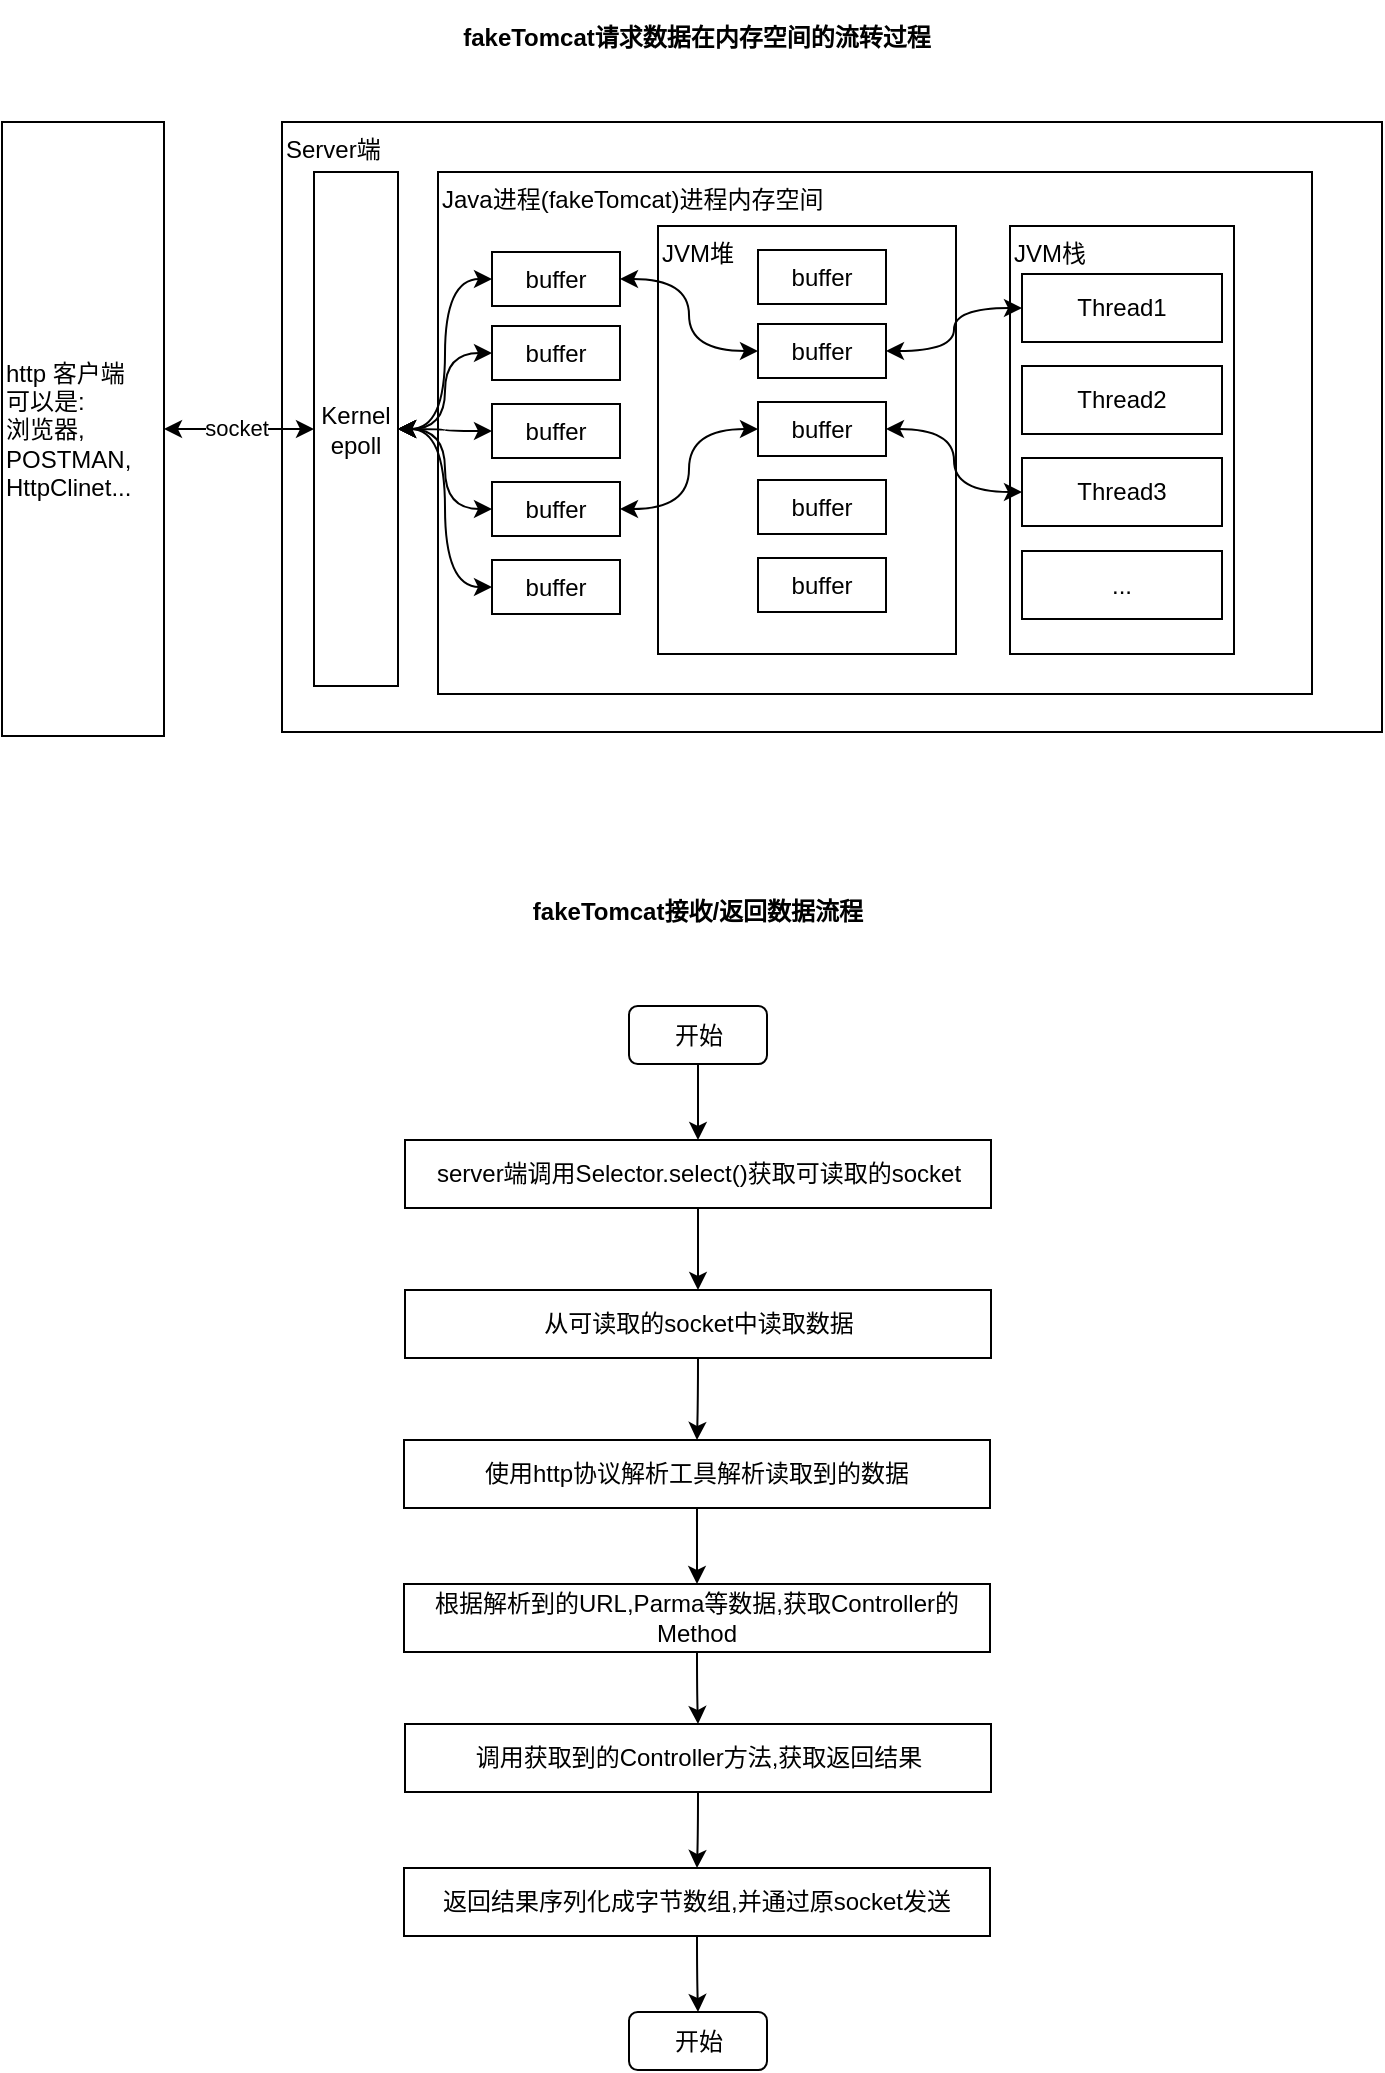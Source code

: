 <mxfile version="14.8.1" type="github">
  <diagram id="_3ZKDEy9R8XJDdYj2mkg" name="第 1 页">
    <mxGraphModel dx="951" dy="529" grid="0" gridSize="10" guides="1" tooltips="1" connect="1" arrows="1" fold="1" page="1" pageScale="1" pageWidth="827" pageHeight="1169" math="0" shadow="0">
      <root>
        <mxCell id="0" />
        <mxCell id="1" parent="0" />
        <mxCell id="GFZzpSy_-tTbSRPp0wo4-1" value="fakeTomcat请求数据在内存空间的流转过程" style="text;html=1;strokeColor=none;fillColor=none;align=center;verticalAlign=middle;whiteSpace=wrap;rounded=0;fontStyle=1" vertex="1" parent="1">
          <mxGeometry x="290" y="42" width="247" height="37" as="geometry" />
        </mxCell>
        <mxCell id="GFZzpSy_-tTbSRPp0wo4-2" value="Server端" style="rounded=0;whiteSpace=wrap;html=1;align=left;verticalAlign=top;" vertex="1" parent="1">
          <mxGeometry x="206" y="103" width="550" height="305" as="geometry" />
        </mxCell>
        <mxCell id="GFZzpSy_-tTbSRPp0wo4-5" style="edgeStyle=orthogonalEdgeStyle;rounded=0;orthogonalLoop=1;jettySize=auto;html=1;entryX=0;entryY=0.5;entryDx=0;entryDy=0;startArrow=classic;startFill=1;" edge="1" parent="1" source="GFZzpSy_-tTbSRPp0wo4-3" target="GFZzpSy_-tTbSRPp0wo4-4">
          <mxGeometry relative="1" as="geometry" />
        </mxCell>
        <mxCell id="GFZzpSy_-tTbSRPp0wo4-7" value="socket" style="edgeLabel;html=1;align=center;verticalAlign=middle;resizable=0;points=[];" vertex="1" connectable="0" parent="GFZzpSy_-tTbSRPp0wo4-5">
          <mxGeometry x="-0.049" y="1" relative="1" as="geometry">
            <mxPoint as="offset" />
          </mxGeometry>
        </mxCell>
        <mxCell id="GFZzpSy_-tTbSRPp0wo4-3" value="http 客户端&lt;br&gt;可以是:&lt;br&gt;浏览器,&lt;br&gt;POSTMAN,&lt;br&gt;HttpClinet..." style="rounded=0;whiteSpace=wrap;html=1;align=left;verticalAlign=middle;" vertex="1" parent="1">
          <mxGeometry x="66" y="103" width="81" height="307" as="geometry" />
        </mxCell>
        <mxCell id="GFZzpSy_-tTbSRPp0wo4-4" value="Kernel&lt;br&gt;epoll" style="rounded=0;whiteSpace=wrap;html=1;align=center;verticalAlign=middle;" vertex="1" parent="1">
          <mxGeometry x="222" y="128" width="42" height="257" as="geometry" />
        </mxCell>
        <mxCell id="GFZzpSy_-tTbSRPp0wo4-8" value="Java进程(fakeTomcat)进程内存空间" style="rounded=0;whiteSpace=wrap;html=1;align=left;verticalAlign=top;" vertex="1" parent="1">
          <mxGeometry x="284" y="128" width="437" height="261" as="geometry" />
        </mxCell>
        <mxCell id="GFZzpSy_-tTbSRPp0wo4-9" value="buffer" style="rounded=0;whiteSpace=wrap;html=1;align=center;verticalAlign=middle;" vertex="1" parent="1">
          <mxGeometry x="311" y="168" width="64" height="27" as="geometry" />
        </mxCell>
        <mxCell id="GFZzpSy_-tTbSRPp0wo4-11" value="buffer" style="rounded=0;whiteSpace=wrap;html=1;align=center;verticalAlign=middle;" vertex="1" parent="1">
          <mxGeometry x="311" y="205" width="64" height="27" as="geometry" />
        </mxCell>
        <mxCell id="GFZzpSy_-tTbSRPp0wo4-12" value="buffer" style="rounded=0;whiteSpace=wrap;html=1;align=center;verticalAlign=middle;" vertex="1" parent="1">
          <mxGeometry x="311" y="244" width="64" height="27" as="geometry" />
        </mxCell>
        <mxCell id="GFZzpSy_-tTbSRPp0wo4-18" style="edgeStyle=orthogonalEdgeStyle;curved=1;rounded=0;orthogonalLoop=1;jettySize=auto;html=1;entryX=1;entryY=0.5;entryDx=0;entryDy=0;startArrow=classic;startFill=1;" edge="1" parent="1" source="GFZzpSy_-tTbSRPp0wo4-13" target="GFZzpSy_-tTbSRPp0wo4-4">
          <mxGeometry relative="1" as="geometry" />
        </mxCell>
        <mxCell id="GFZzpSy_-tTbSRPp0wo4-13" value="buffer" style="rounded=0;whiteSpace=wrap;html=1;align=center;verticalAlign=middle;" vertex="1" parent="1">
          <mxGeometry x="311" y="283" width="64" height="27" as="geometry" />
        </mxCell>
        <mxCell id="GFZzpSy_-tTbSRPp0wo4-19" style="edgeStyle=orthogonalEdgeStyle;curved=1;rounded=0;orthogonalLoop=1;jettySize=auto;html=1;entryX=1;entryY=0.5;entryDx=0;entryDy=0;startArrow=classic;startFill=1;" edge="1" parent="1" source="GFZzpSy_-tTbSRPp0wo4-14" target="GFZzpSy_-tTbSRPp0wo4-4">
          <mxGeometry relative="1" as="geometry" />
        </mxCell>
        <mxCell id="GFZzpSy_-tTbSRPp0wo4-14" value="buffer" style="rounded=0;whiteSpace=wrap;html=1;align=center;verticalAlign=middle;" vertex="1" parent="1">
          <mxGeometry x="311" y="322" width="64" height="27" as="geometry" />
        </mxCell>
        <mxCell id="GFZzpSy_-tTbSRPp0wo4-15" style="edgeStyle=orthogonalEdgeStyle;rounded=0;orthogonalLoop=1;jettySize=auto;html=1;entryX=0;entryY=0.5;entryDx=0;entryDy=0;startArrow=classic;startFill=1;curved=1;" edge="1" parent="1" source="GFZzpSy_-tTbSRPp0wo4-4" target="GFZzpSy_-tTbSRPp0wo4-9">
          <mxGeometry relative="1" as="geometry" />
        </mxCell>
        <mxCell id="GFZzpSy_-tTbSRPp0wo4-16" style="edgeStyle=orthogonalEdgeStyle;curved=1;rounded=0;orthogonalLoop=1;jettySize=auto;html=1;entryX=0;entryY=0.5;entryDx=0;entryDy=0;startArrow=classic;startFill=1;" edge="1" parent="1" source="GFZzpSy_-tTbSRPp0wo4-4" target="GFZzpSy_-tTbSRPp0wo4-11">
          <mxGeometry relative="1" as="geometry" />
        </mxCell>
        <mxCell id="GFZzpSy_-tTbSRPp0wo4-17" style="edgeStyle=orthogonalEdgeStyle;curved=1;rounded=0;orthogonalLoop=1;jettySize=auto;html=1;entryX=0;entryY=0.5;entryDx=0;entryDy=0;startArrow=classic;startFill=1;" edge="1" parent="1" source="GFZzpSy_-tTbSRPp0wo4-4" target="GFZzpSy_-tTbSRPp0wo4-12">
          <mxGeometry relative="1" as="geometry" />
        </mxCell>
        <mxCell id="GFZzpSy_-tTbSRPp0wo4-20" value="JVM堆" style="rounded=0;whiteSpace=wrap;html=1;align=left;verticalAlign=top;" vertex="1" parent="1">
          <mxGeometry x="394" y="155" width="149" height="214" as="geometry" />
        </mxCell>
        <mxCell id="GFZzpSy_-tTbSRPp0wo4-21" value="buffer" style="rounded=0;whiteSpace=wrap;html=1;align=center;verticalAlign=middle;" vertex="1" parent="1">
          <mxGeometry x="444" y="167" width="64" height="27" as="geometry" />
        </mxCell>
        <mxCell id="GFZzpSy_-tTbSRPp0wo4-27" style="edgeStyle=orthogonalEdgeStyle;curved=1;rounded=0;orthogonalLoop=1;jettySize=auto;html=1;entryX=1;entryY=0.5;entryDx=0;entryDy=0;startArrow=classic;startFill=1;" edge="1" parent="1" source="GFZzpSy_-tTbSRPp0wo4-22" target="GFZzpSy_-tTbSRPp0wo4-9">
          <mxGeometry relative="1" as="geometry" />
        </mxCell>
        <mxCell id="GFZzpSy_-tTbSRPp0wo4-22" value="buffer" style="rounded=0;whiteSpace=wrap;html=1;align=center;verticalAlign=middle;" vertex="1" parent="1">
          <mxGeometry x="444" y="204" width="64" height="27" as="geometry" />
        </mxCell>
        <mxCell id="GFZzpSy_-tTbSRPp0wo4-28" style="edgeStyle=orthogonalEdgeStyle;curved=1;rounded=0;orthogonalLoop=1;jettySize=auto;html=1;entryX=1;entryY=0.5;entryDx=0;entryDy=0;startArrow=classic;startFill=1;" edge="1" parent="1" source="GFZzpSy_-tTbSRPp0wo4-23" target="GFZzpSy_-tTbSRPp0wo4-13">
          <mxGeometry relative="1" as="geometry" />
        </mxCell>
        <mxCell id="GFZzpSy_-tTbSRPp0wo4-23" value="buffer" style="rounded=0;whiteSpace=wrap;html=1;align=center;verticalAlign=middle;" vertex="1" parent="1">
          <mxGeometry x="444" y="243" width="64" height="27" as="geometry" />
        </mxCell>
        <mxCell id="GFZzpSy_-tTbSRPp0wo4-24" value="buffer" style="rounded=0;whiteSpace=wrap;html=1;align=center;verticalAlign=middle;" vertex="1" parent="1">
          <mxGeometry x="444" y="282" width="64" height="27" as="geometry" />
        </mxCell>
        <mxCell id="GFZzpSy_-tTbSRPp0wo4-25" value="buffer" style="rounded=0;whiteSpace=wrap;html=1;align=center;verticalAlign=middle;" vertex="1" parent="1">
          <mxGeometry x="444" y="321" width="64" height="27" as="geometry" />
        </mxCell>
        <mxCell id="GFZzpSy_-tTbSRPp0wo4-29" value="JVM栈" style="rounded=0;whiteSpace=wrap;html=1;align=left;verticalAlign=top;" vertex="1" parent="1">
          <mxGeometry x="570" y="155" width="112" height="214" as="geometry" />
        </mxCell>
        <mxCell id="GFZzpSy_-tTbSRPp0wo4-30" value="Thread1" style="rounded=0;whiteSpace=wrap;html=1;align=center;verticalAlign=middle;" vertex="1" parent="1">
          <mxGeometry x="576" y="179" width="100" height="34" as="geometry" />
        </mxCell>
        <mxCell id="GFZzpSy_-tTbSRPp0wo4-31" value="Thread2" style="rounded=0;whiteSpace=wrap;html=1;align=center;verticalAlign=middle;" vertex="1" parent="1">
          <mxGeometry x="576" y="225" width="100" height="34" as="geometry" />
        </mxCell>
        <mxCell id="GFZzpSy_-tTbSRPp0wo4-32" value="Thread3" style="rounded=0;whiteSpace=wrap;html=1;align=center;verticalAlign=middle;" vertex="1" parent="1">
          <mxGeometry x="576" y="271" width="100" height="34" as="geometry" />
        </mxCell>
        <mxCell id="GFZzpSy_-tTbSRPp0wo4-33" value="..." style="rounded=0;whiteSpace=wrap;html=1;align=center;verticalAlign=middle;" vertex="1" parent="1">
          <mxGeometry x="576" y="317.5" width="100" height="34" as="geometry" />
        </mxCell>
        <mxCell id="GFZzpSy_-tTbSRPp0wo4-34" style="edgeStyle=orthogonalEdgeStyle;curved=1;rounded=0;orthogonalLoop=1;jettySize=auto;html=1;entryX=0;entryY=0.5;entryDx=0;entryDy=0;startArrow=classic;startFill=1;" edge="1" parent="1" source="GFZzpSy_-tTbSRPp0wo4-23" target="GFZzpSy_-tTbSRPp0wo4-32">
          <mxGeometry relative="1" as="geometry" />
        </mxCell>
        <mxCell id="GFZzpSy_-tTbSRPp0wo4-35" style="edgeStyle=orthogonalEdgeStyle;curved=1;rounded=0;orthogonalLoop=1;jettySize=auto;html=1;entryX=0;entryY=0.5;entryDx=0;entryDy=0;startArrow=classic;startFill=1;" edge="1" parent="1" source="GFZzpSy_-tTbSRPp0wo4-22" target="GFZzpSy_-tTbSRPp0wo4-30">
          <mxGeometry relative="1" as="geometry" />
        </mxCell>
        <mxCell id="GFZzpSy_-tTbSRPp0wo4-36" value="fakeTomcat接收/返回数据流程" style="text;html=1;strokeColor=none;fillColor=none;align=center;verticalAlign=middle;whiteSpace=wrap;rounded=0;fontStyle=1" vertex="1" parent="1">
          <mxGeometry x="317" y="488" width="194" height="20" as="geometry" />
        </mxCell>
        <mxCell id="GFZzpSy_-tTbSRPp0wo4-45" style="edgeStyle=orthogonalEdgeStyle;curved=1;rounded=0;orthogonalLoop=1;jettySize=auto;html=1;entryX=0.5;entryY=0;entryDx=0;entryDy=0;startArrow=none;startFill=0;" edge="1" parent="1" source="GFZzpSy_-tTbSRPp0wo4-37" target="GFZzpSy_-tTbSRPp0wo4-38">
          <mxGeometry relative="1" as="geometry" />
        </mxCell>
        <mxCell id="GFZzpSy_-tTbSRPp0wo4-37" value="开始" style="rounded=1;whiteSpace=wrap;html=1;align=center;verticalAlign=middle;" vertex="1" parent="1">
          <mxGeometry x="379.5" y="545" width="69" height="29" as="geometry" />
        </mxCell>
        <mxCell id="GFZzpSy_-tTbSRPp0wo4-46" style="edgeStyle=orthogonalEdgeStyle;curved=1;rounded=0;orthogonalLoop=1;jettySize=auto;html=1;entryX=0.5;entryY=0;entryDx=0;entryDy=0;startArrow=none;startFill=0;" edge="1" parent="1" source="GFZzpSy_-tTbSRPp0wo4-38" target="GFZzpSy_-tTbSRPp0wo4-39">
          <mxGeometry relative="1" as="geometry" />
        </mxCell>
        <mxCell id="GFZzpSy_-tTbSRPp0wo4-38" value="server端调用Selector.select()获取可读取的socket" style="rounded=0;whiteSpace=wrap;html=1;align=center;verticalAlign=middle;" vertex="1" parent="1">
          <mxGeometry x="267.5" y="612" width="293" height="34" as="geometry" />
        </mxCell>
        <mxCell id="GFZzpSy_-tTbSRPp0wo4-47" style="edgeStyle=orthogonalEdgeStyle;curved=1;rounded=0;orthogonalLoop=1;jettySize=auto;html=1;entryX=0.5;entryY=0;entryDx=0;entryDy=0;startArrow=none;startFill=0;" edge="1" parent="1" source="GFZzpSy_-tTbSRPp0wo4-39" target="GFZzpSy_-tTbSRPp0wo4-40">
          <mxGeometry relative="1" as="geometry" />
        </mxCell>
        <mxCell id="GFZzpSy_-tTbSRPp0wo4-39" value="从可读取的socket中读取数据" style="rounded=0;whiteSpace=wrap;html=1;align=center;verticalAlign=middle;" vertex="1" parent="1">
          <mxGeometry x="267.5" y="687" width="293" height="34" as="geometry" />
        </mxCell>
        <mxCell id="GFZzpSy_-tTbSRPp0wo4-48" style="edgeStyle=orthogonalEdgeStyle;curved=1;rounded=0;orthogonalLoop=1;jettySize=auto;html=1;entryX=0.5;entryY=0;entryDx=0;entryDy=0;startArrow=none;startFill=0;" edge="1" parent="1" source="GFZzpSy_-tTbSRPp0wo4-40" target="GFZzpSy_-tTbSRPp0wo4-41">
          <mxGeometry relative="1" as="geometry" />
        </mxCell>
        <mxCell id="GFZzpSy_-tTbSRPp0wo4-40" value="使用http协议解析工具解析读取到的数据" style="rounded=0;whiteSpace=wrap;html=1;align=center;verticalAlign=middle;" vertex="1" parent="1">
          <mxGeometry x="267" y="762" width="293" height="34" as="geometry" />
        </mxCell>
        <mxCell id="GFZzpSy_-tTbSRPp0wo4-49" style="edgeStyle=orthogonalEdgeStyle;curved=1;rounded=0;orthogonalLoop=1;jettySize=auto;html=1;entryX=0.5;entryY=0;entryDx=0;entryDy=0;startArrow=none;startFill=0;" edge="1" parent="1" source="GFZzpSy_-tTbSRPp0wo4-41" target="GFZzpSy_-tTbSRPp0wo4-42">
          <mxGeometry relative="1" as="geometry" />
        </mxCell>
        <mxCell id="GFZzpSy_-tTbSRPp0wo4-41" value="根据解析到的URL,Parma等数据,获取Controller的Method" style="rounded=0;whiteSpace=wrap;html=1;align=center;verticalAlign=middle;" vertex="1" parent="1">
          <mxGeometry x="267" y="834" width="293" height="34" as="geometry" />
        </mxCell>
        <mxCell id="GFZzpSy_-tTbSRPp0wo4-50" style="edgeStyle=orthogonalEdgeStyle;curved=1;rounded=0;orthogonalLoop=1;jettySize=auto;html=1;entryX=0.5;entryY=0;entryDx=0;entryDy=0;startArrow=none;startFill=0;" edge="1" parent="1" source="GFZzpSy_-tTbSRPp0wo4-42" target="GFZzpSy_-tTbSRPp0wo4-43">
          <mxGeometry relative="1" as="geometry" />
        </mxCell>
        <mxCell id="GFZzpSy_-tTbSRPp0wo4-42" value="调用获取到的Controller方法,获取返回结果" style="rounded=0;whiteSpace=wrap;html=1;align=center;verticalAlign=middle;" vertex="1" parent="1">
          <mxGeometry x="267.5" y="904" width="293" height="34" as="geometry" />
        </mxCell>
        <mxCell id="GFZzpSy_-tTbSRPp0wo4-51" style="edgeStyle=orthogonalEdgeStyle;curved=1;rounded=0;orthogonalLoop=1;jettySize=auto;html=1;entryX=0.5;entryY=0;entryDx=0;entryDy=0;startArrow=none;startFill=0;" edge="1" parent="1" source="GFZzpSy_-tTbSRPp0wo4-43" target="GFZzpSy_-tTbSRPp0wo4-44">
          <mxGeometry relative="1" as="geometry" />
        </mxCell>
        <mxCell id="GFZzpSy_-tTbSRPp0wo4-43" value="返回结果序列化成字节数组,并通过原socket发送" style="rounded=0;whiteSpace=wrap;html=1;align=center;verticalAlign=middle;" vertex="1" parent="1">
          <mxGeometry x="267" y="976" width="293" height="34" as="geometry" />
        </mxCell>
        <mxCell id="GFZzpSy_-tTbSRPp0wo4-44" value="开始" style="rounded=1;whiteSpace=wrap;html=1;align=center;verticalAlign=middle;" vertex="1" parent="1">
          <mxGeometry x="379.5" y="1048" width="69" height="29" as="geometry" />
        </mxCell>
      </root>
    </mxGraphModel>
  </diagram>
</mxfile>

